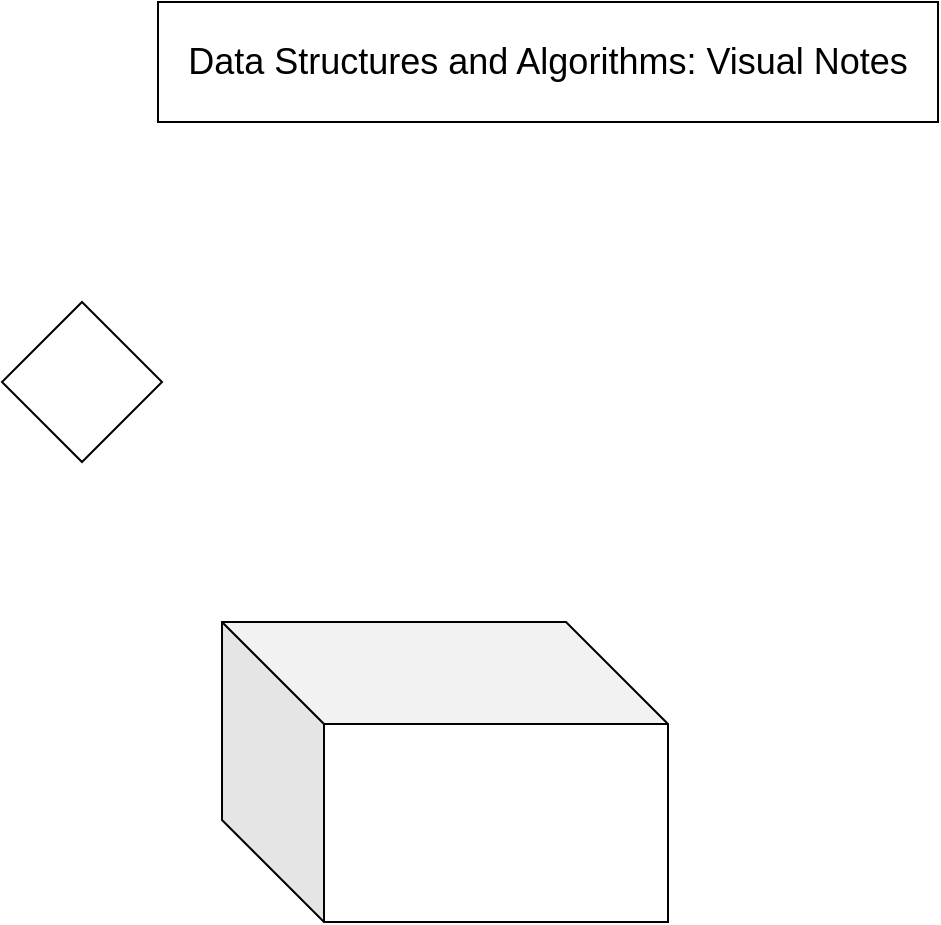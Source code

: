 <mxfile version="12.6.1" type="github" pages="2">
  <diagram id="jVsoBgdSCv7oKsBq2NfE" name="Page-1">
    <mxGraphModel dx="1408" dy="727" grid="1" gridSize="10" guides="1" tooltips="1" connect="1" arrows="1" fold="1" page="1" pageScale="1" pageWidth="827" pageHeight="1169" math="0" shadow="0">
      <root>
        <mxCell id="0"/>
        <mxCell id="1" parent="0"/>
        <mxCell id="19JxqFGFw_uIXD3I0nTp-1" value="&lt;font style=&quot;font-size: 18px&quot;&gt;Data Structures and Algorithms: Visual Notes&lt;/font&gt;" style="rounded=0;whiteSpace=wrap;html=1;" parent="1" vertex="1">
          <mxGeometry x="218" y="50" width="390" height="60" as="geometry"/>
        </mxCell>
        <mxCell id="MJP0Cc2QLXMnN3BBkeJV-1" value="" style="shape=cube;whiteSpace=wrap;html=1;boundedLbl=1;backgroundOutline=1;darkOpacity=0.05;darkOpacity2=0.1;size=51;" parent="1" vertex="1">
          <mxGeometry x="250" y="360" width="223" height="150" as="geometry"/>
        </mxCell>
        <mxCell id="m1HA_7kenbnpvmxccP-1-1" value="" style="rhombus;whiteSpace=wrap;html=1;" vertex="1" parent="1">
          <mxGeometry x="140" y="200" width="80" height="80" as="geometry"/>
        </mxCell>
      </root>
    </mxGraphModel>
  </diagram>
  <diagram id="LUsMnAs-2MXrkKT5neT-" name="Page-2">
    <mxGraphModel dx="1408" dy="727" grid="1" gridSize="10" guides="1" tooltips="1" connect="1" arrows="1" fold="1" page="1" pageScale="1" pageWidth="827" pageHeight="1169" math="0" shadow="0">
      <root>
        <mxCell id="giYdh3ISDrMlxW2s-pVe-0"/>
        <mxCell id="giYdh3ISDrMlxW2s-pVe-1" parent="giYdh3ISDrMlxW2s-pVe-0"/>
        <mxCell id="xTCBw5VZEXNSoSJoj3pI-0" value="&lt;span style=&quot;font-size: 18px&quot;&gt;Mubariz Afzal&lt;/span&gt;" style="rounded=0;whiteSpace=wrap;html=1;" parent="giYdh3ISDrMlxW2s-pVe-1" vertex="1">
          <mxGeometry x="218" y="50" width="390" height="60" as="geometry"/>
        </mxCell>
        <mxCell id="Xf5nGPz5Z8jNUG6h7oTN-0" value="" style="shape=process;whiteSpace=wrap;html=1;backgroundOutline=1;fillColor=#f5f5f5;strokeColor=#666666;fontColor=#333333;" parent="giYdh3ISDrMlxW2s-pVe-1" vertex="1">
          <mxGeometry x="290" y="320" width="120" height="60" as="geometry"/>
        </mxCell>
      </root>
    </mxGraphModel>
  </diagram>
</mxfile>
